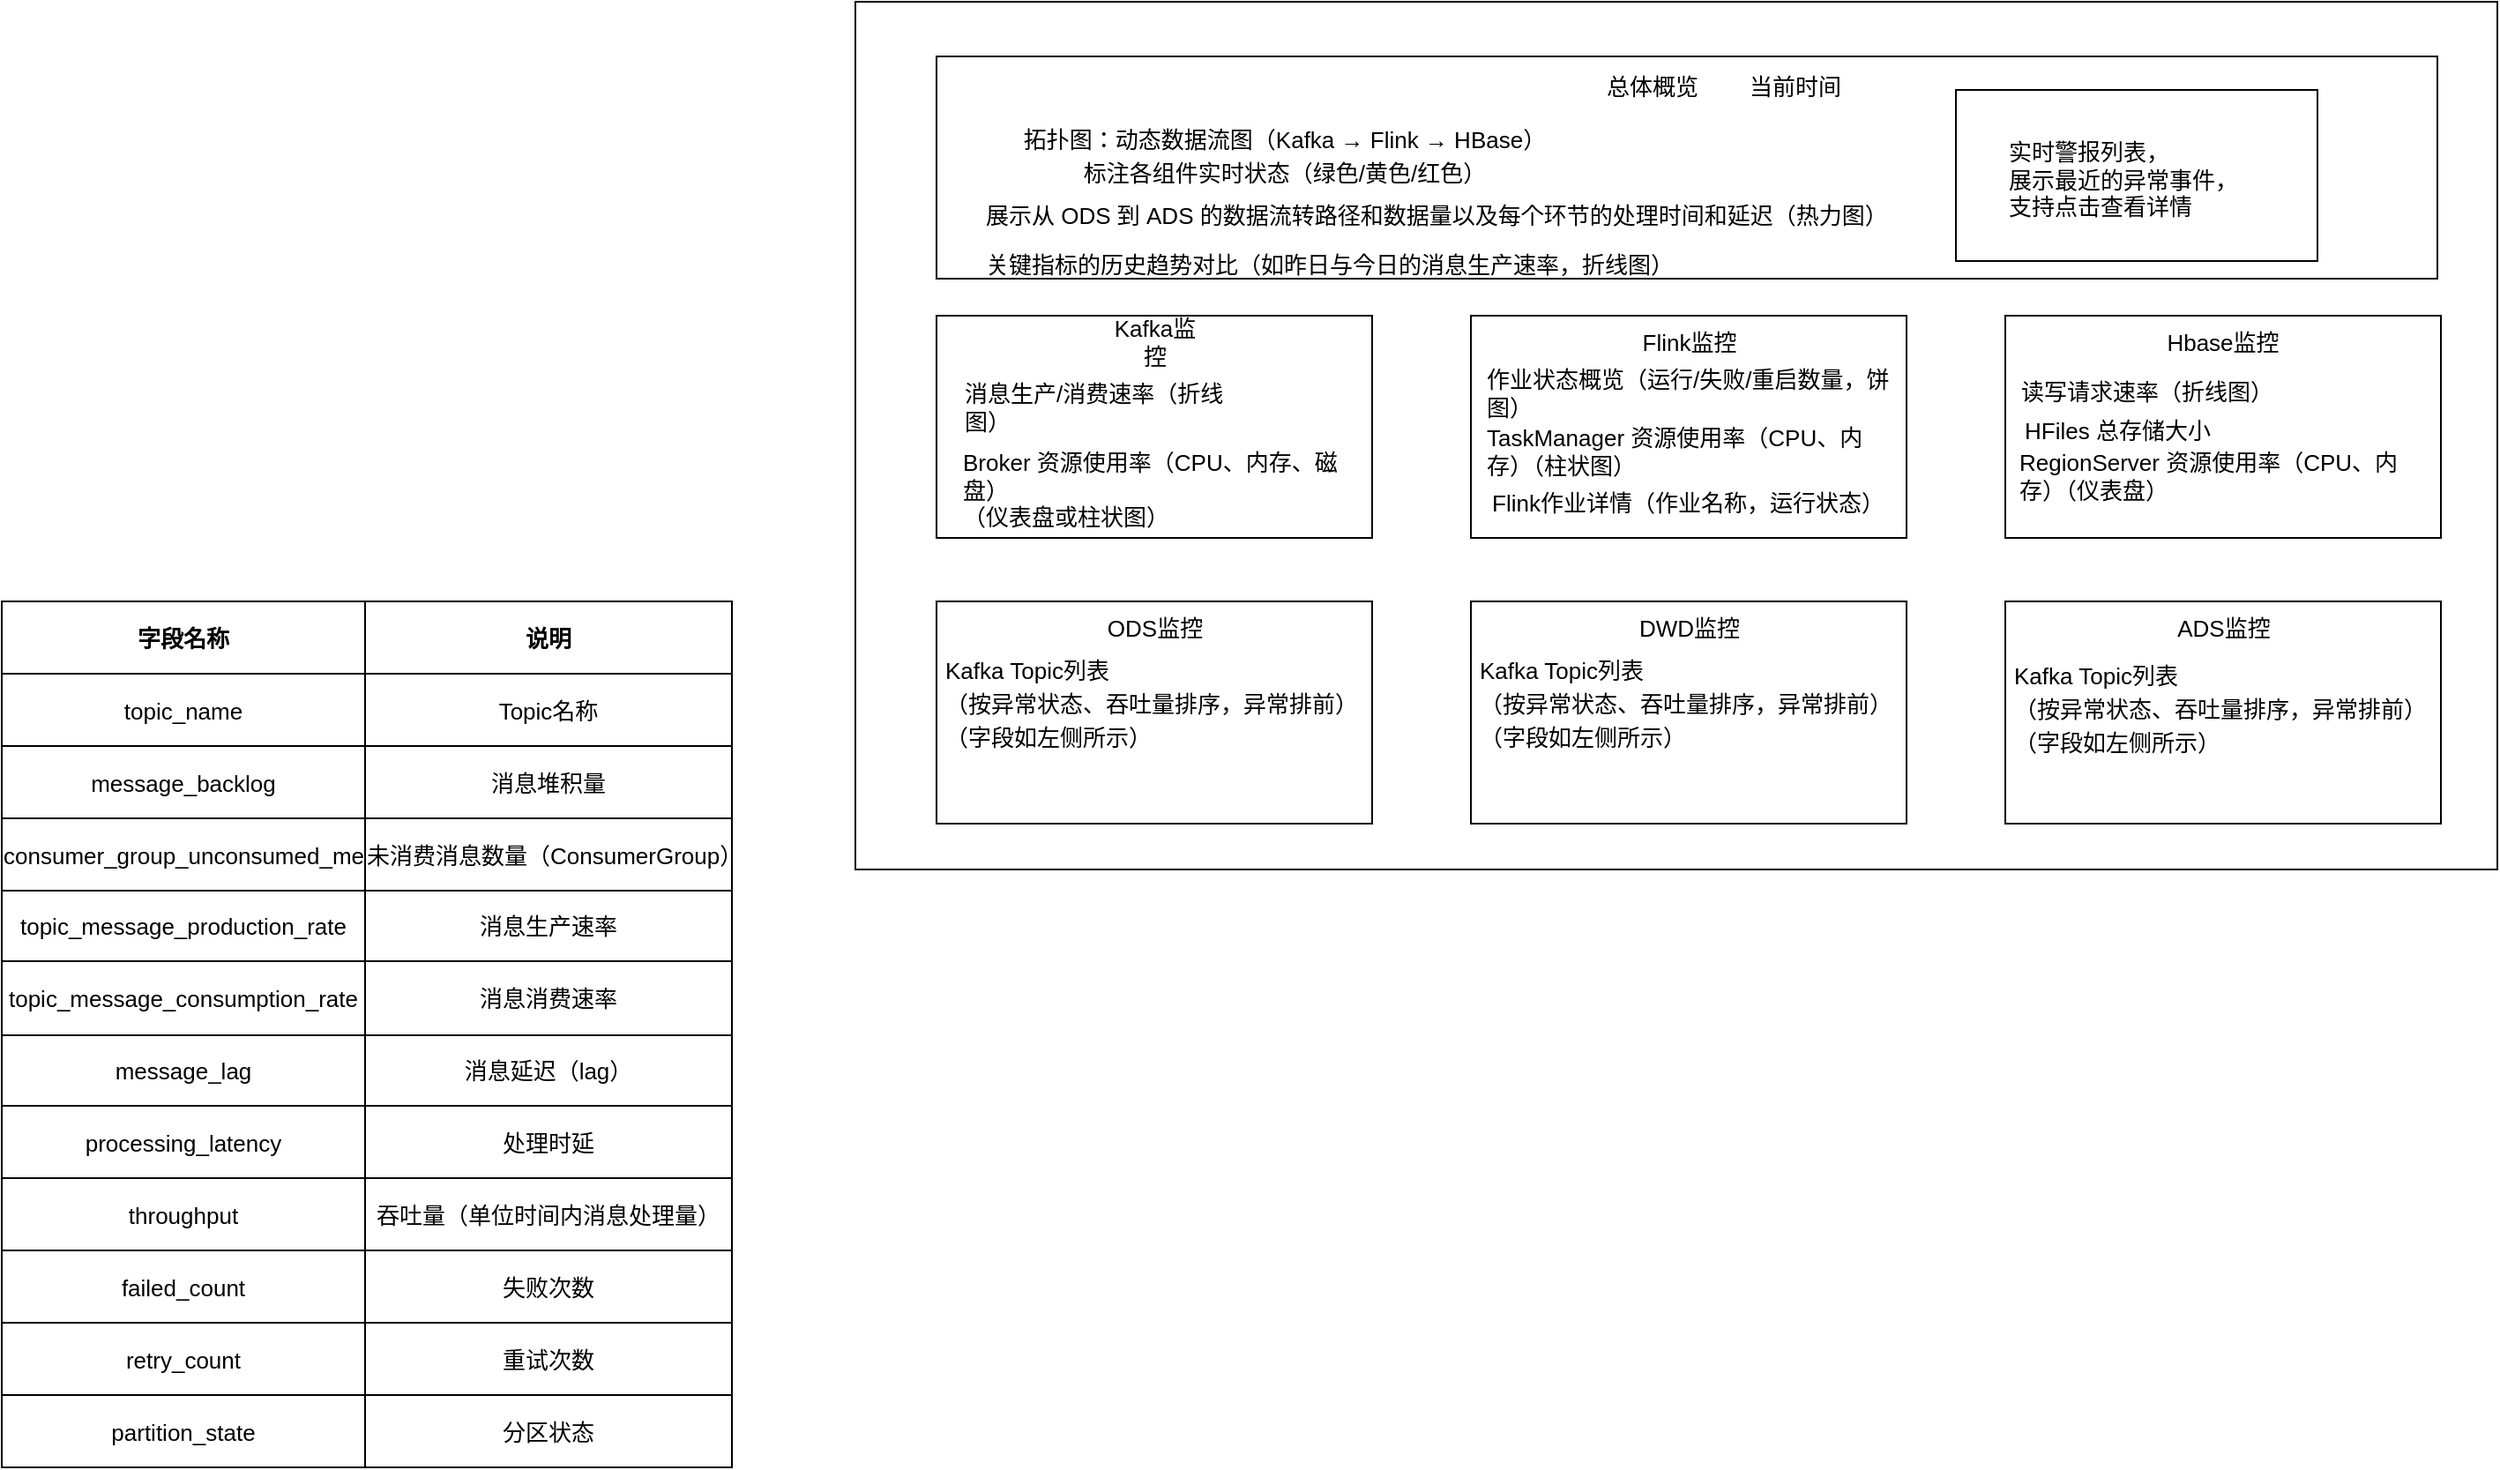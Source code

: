 <mxfile version="26.2.13">
  <diagram name="第 1 页" id="kWejNIPbKHjDVxwTZ3mn">
    <mxGraphModel dx="1608" dy="500" grid="0" gridSize="10" guides="1" tooltips="1" connect="1" arrows="1" fold="1" page="0" pageScale="1" pageWidth="2339" pageHeight="3300" math="0" shadow="0">
      <root>
        <mxCell id="0" />
        <mxCell id="1" parent="0" />
        <mxCell id="vsGhJ9RgZlFC4HlwUPf6-166" value="" style="rounded=0;whiteSpace=wrap;html=1;fillColor=none;" vertex="1" parent="1">
          <mxGeometry x="89" y="368" width="931" height="492" as="geometry" />
        </mxCell>
        <mxCell id="vsGhJ9RgZlFC4HlwUPf6-6" value="" style="rounded=0;whiteSpace=wrap;html=1;fontFamily=Helvetica;fontSize=13;" vertex="1" parent="1">
          <mxGeometry x="135" y="546" width="247" height="126" as="geometry" />
        </mxCell>
        <mxCell id="vsGhJ9RgZlFC4HlwUPf6-7" value="Kafka监控" style="text;html=1;align=center;verticalAlign=middle;whiteSpace=wrap;rounded=0;fontFamily=Helvetica;fontSize=13;" vertex="1" parent="1">
          <mxGeometry x="228.5" y="546" width="60" height="30" as="geometry" />
        </mxCell>
        <mxCell id="vsGhJ9RgZlFC4HlwUPf6-24" value="&lt;div&gt;消息生产/消费速率（折线图）&lt;/div&gt;" style="text;whiteSpace=wrap;html=1;fontFamily=Helvetica;fontSize=13;" vertex="1" parent="1">
          <mxGeometry x="149" y="576" width="162" height="24.67" as="geometry" />
        </mxCell>
        <mxCell id="vsGhJ9RgZlFC4HlwUPf6-26" value="&lt;div&gt;Broker 资源使用率（CPU、内存、磁盘）&lt;/div&gt;&lt;div&gt;（&lt;span style=&quot;background-color: transparent; color: light-dark(rgb(0, 0, 0), rgb(255, 255, 255));&quot;&gt;仪表盘或柱状图）&lt;/span&gt;&lt;/div&gt;" style="text;whiteSpace=wrap;html=1;fontFamily=Helvetica;fontSize=13;" vertex="1" parent="1">
          <mxGeometry x="147.5" y="615" width="222" height="29" as="geometry" />
        </mxCell>
        <mxCell id="vsGhJ9RgZlFC4HlwUPf6-30" value="" style="rounded=0;whiteSpace=wrap;html=1;fontFamily=Helvetica;fontSize=13;" vertex="1" parent="1">
          <mxGeometry x="438" y="546" width="247" height="126" as="geometry" />
        </mxCell>
        <mxCell id="vsGhJ9RgZlFC4HlwUPf6-31" value="Flink监控" style="text;html=1;align=center;verticalAlign=middle;whiteSpace=wrap;rounded=0;fontFamily=Helvetica;fontSize=13;" vertex="1" parent="1">
          <mxGeometry x="531.5" y="546" width="60" height="30" as="geometry" />
        </mxCell>
        <mxCell id="vsGhJ9RgZlFC4HlwUPf6-32" value="作业状态概览（运行/失败/重启数量，饼图）" style="text;whiteSpace=wrap;html=1;fontFamily=Helvetica;fontSize=13;" vertex="1" parent="1">
          <mxGeometry x="445" y="568" width="233" height="25.67" as="geometry" />
        </mxCell>
        <mxCell id="vsGhJ9RgZlFC4HlwUPf6-34" value="TaskManager 资源使用率（CPU、内存）（柱状图）" style="text;whiteSpace=wrap;html=1;fontFamily=Helvetica;fontSize=13;" vertex="1" parent="1">
          <mxGeometry x="445" y="600.67" width="230" height="29" as="geometry" />
        </mxCell>
        <mxCell id="vsGhJ9RgZlFC4HlwUPf6-36" value="" style="rounded=0;whiteSpace=wrap;html=1;fontFamily=Helvetica;fontSize=13;" vertex="1" parent="1">
          <mxGeometry x="741" y="546" width="247" height="126" as="geometry" />
        </mxCell>
        <mxCell id="vsGhJ9RgZlFC4HlwUPf6-37" value="Hbase监控" style="text;html=1;align=center;verticalAlign=middle;whiteSpace=wrap;rounded=0;fontFamily=Helvetica;fontSize=13;" vertex="1" parent="1">
          <mxGeometry x="830.25" y="546" width="68.5" height="30" as="geometry" />
        </mxCell>
        <mxCell id="vsGhJ9RgZlFC4HlwUPf6-38" value="&lt;div&gt;读写请求速率（折线图）&lt;/div&gt;" style="text;whiteSpace=wrap;html=1;fontFamily=Helvetica;fontSize=13;" vertex="1" parent="1">
          <mxGeometry x="748" y="575" width="233" height="25.67" as="geometry" />
        </mxCell>
        <mxCell id="vsGhJ9RgZlFC4HlwUPf6-40" value="&lt;div&gt;RegionServer 资源使用率（CPU、内存）（仪表盘）&lt;/div&gt;" style="text;whiteSpace=wrap;html=1;fontFamily=Helvetica;fontSize=13;" vertex="1" parent="1">
          <mxGeometry x="747" y="615" width="230" height="29" as="geometry" />
        </mxCell>
        <mxCell id="vsGhJ9RgZlFC4HlwUPf6-41" value="" style="rounded=0;whiteSpace=wrap;html=1;fontFamily=Helvetica;fontSize=13;" vertex="1" parent="1">
          <mxGeometry x="135" y="399" width="851" height="126" as="geometry" />
        </mxCell>
        <mxCell id="vsGhJ9RgZlFC4HlwUPf6-42" value="&lt;div&gt;总体概览&lt;/div&gt;" style="text;whiteSpace=wrap;html=1;align=center;fontFamily=Helvetica;fontSize=13;" vertex="1" parent="1">
          <mxGeometry x="488" y="402" width="106" height="28" as="geometry" />
        </mxCell>
        <mxCell id="vsGhJ9RgZlFC4HlwUPf6-43" value="&lt;div&gt;当前时间&lt;/div&gt;" style="text;whiteSpace=wrap;html=1;fontFamily=Helvetica;fontSize=13;" vertex="1" parent="1">
          <mxGeometry x="594" y="402" width="65" height="27" as="geometry" />
        </mxCell>
        <mxCell id="vsGhJ9RgZlFC4HlwUPf6-45" value="" style="rounded=0;whiteSpace=wrap;html=1;fontFamily=Helvetica;fontSize=13;" vertex="1" parent="1">
          <mxGeometry x="713" y="418" width="205" height="97" as="geometry" />
        </mxCell>
        <mxCell id="vsGhJ9RgZlFC4HlwUPf6-46" value="&lt;div&gt;实时警报列表，&lt;/div&gt;&lt;div&gt;展示最近的异常事件，&lt;/div&gt;&lt;div&gt;支持点击查看详情&lt;/div&gt;" style="text;whiteSpace=wrap;html=1;fontFamily=Helvetica;fontSize=13;" vertex="1" parent="1">
          <mxGeometry x="741" y="439" width="142" height="49" as="geometry" />
        </mxCell>
        <mxCell id="vsGhJ9RgZlFC4HlwUPf6-50" value="&lt;div style=&quot;line-height: 19px; white-space-collapse: preserve;&quot;&gt;拓扑图​​：动态数据流图（Kafka → Flink → HBase）&lt;/div&gt;&lt;div style=&quot;line-height: 19px; white-space-collapse: preserve;&quot;&gt;标注各组件实时状态（绿色/黄色/红色）&lt;/div&gt;" style="text;html=1;align=center;verticalAlign=middle;resizable=0;points=[];autosize=1;strokeColor=none;fillColor=none;fontColor=default;labelBackgroundColor=none;fontFamily=Helvetica;fontSize=13;" vertex="1" parent="1">
          <mxGeometry x="175" y="430" width="314" height="50" as="geometry" />
        </mxCell>
        <mxCell id="vsGhJ9RgZlFC4HlwUPf6-51" value="&lt;div style=&quot;line-height: 19px; white-space: pre;&quot;&gt;&lt;div&gt;展示从 ODS 到 ADS 的数据流转路径和数据量以及&lt;span style=&quot;background-color: transparent; color: light-dark(rgb(0, 0, 0), rgb(255, 255, 255));&quot;&gt;每个环节的处理时间和延迟（热力图）&lt;/span&gt;&lt;/div&gt;&lt;/div&gt;" style="text;whiteSpace=wrap;html=1;fontColor=default;labelBackgroundColor=none;fontFamily=Helvetica;fontSize=13;" vertex="1" parent="1">
          <mxGeometry x="161" y="473" width="311" height="32.67" as="geometry" />
        </mxCell>
        <mxCell id="vsGhJ9RgZlFC4HlwUPf6-59" value="" style="rounded=0;whiteSpace=wrap;html=1;fontFamily=Helvetica;fontSize=13;" vertex="1" parent="1">
          <mxGeometry x="135" y="708" width="247" height="126" as="geometry" />
        </mxCell>
        <mxCell id="vsGhJ9RgZlFC4HlwUPf6-60" value="ODS监控" style="text;html=1;align=center;verticalAlign=middle;whiteSpace=wrap;rounded=0;fontFamily=Helvetica;fontSize=13;" vertex="1" parent="1">
          <mxGeometry x="228.5" y="708" width="60" height="30" as="geometry" />
        </mxCell>
        <mxCell id="vsGhJ9RgZlFC4HlwUPf6-61" value="&lt;div style=&quot;line-height: 19px; white-space: pre;&quot;&gt;Kafka Topic列表&lt;/div&gt;&lt;div style=&quot;line-height: 19px; white-space: pre;&quot;&gt;（按异常状态、吞吐量排序，异常排前）&lt;/div&gt;&lt;div style=&quot;line-height: 19px; white-space: pre;&quot;&gt;（字段如左侧所示）&lt;/div&gt;" style="text;whiteSpace=wrap;html=1;fontColor=default;labelBackgroundColor=none;fontFamily=Helvetica;fontSize=13;" vertex="1" parent="1">
          <mxGeometry x="138" y="731" width="247.5" height="25" as="geometry" />
        </mxCell>
        <mxCell id="vsGhJ9RgZlFC4HlwUPf6-65" value="" style="rounded=0;whiteSpace=wrap;html=1;fontFamily=Helvetica;fontSize=13;" vertex="1" parent="1">
          <mxGeometry x="438" y="708" width="247" height="126" as="geometry" />
        </mxCell>
        <mxCell id="vsGhJ9RgZlFC4HlwUPf6-66" value="DWD监控" style="text;html=1;align=center;verticalAlign=middle;whiteSpace=wrap;rounded=0;fontFamily=Helvetica;fontSize=13;" vertex="1" parent="1">
          <mxGeometry x="531.5" y="708" width="60" height="30" as="geometry" />
        </mxCell>
        <mxCell id="vsGhJ9RgZlFC4HlwUPf6-70" value="" style="rounded=0;whiteSpace=wrap;html=1;fontFamily=Helvetica;fontSize=13;" vertex="1" parent="1">
          <mxGeometry x="741" y="708" width="247" height="126" as="geometry" />
        </mxCell>
        <mxCell id="vsGhJ9RgZlFC4HlwUPf6-71" value="ADS监控" style="text;html=1;align=center;verticalAlign=middle;whiteSpace=wrap;rounded=0;fontFamily=Helvetica;fontSize=13;" vertex="1" parent="1">
          <mxGeometry x="834.5" y="708" width="60" height="30" as="geometry" />
        </mxCell>
        <mxCell id="vsGhJ9RgZlFC4HlwUPf6-76" value="&lt;div&gt;关键指标的历史趋势对比（如昨日与今日的消息生产速率，折线图）&lt;/div&gt;" style="text;whiteSpace=wrap;html=1;fontSize=13;fontFamily=Helvetica;" vertex="1" parent="1">
          <mxGeometry x="161" y="503" width="524" height="36" as="geometry" />
        </mxCell>
        <mxCell id="vsGhJ9RgZlFC4HlwUPf6-115" value="" style="shape=table;startSize=0;container=1;collapsible=0;childLayout=tableLayout;fontFamily=Helvetica;fontSize=13;" vertex="1" parent="1">
          <mxGeometry x="-395" y="708" width="414" height="491" as="geometry" />
        </mxCell>
        <mxCell id="vsGhJ9RgZlFC4HlwUPf6-116" value="" style="shape=tableRow;horizontal=0;startSize=0;swimlaneHead=0;swimlaneBody=0;strokeColor=inherit;top=0;left=0;bottom=0;right=0;collapsible=0;dropTarget=0;fillColor=none;points=[[0,0.5],[1,0.5]];portConstraint=eastwest;fontFamily=Helvetica;fontSize=13;" vertex="1" parent="vsGhJ9RgZlFC4HlwUPf6-115">
          <mxGeometry width="414" height="41" as="geometry" />
        </mxCell>
        <mxCell id="vsGhJ9RgZlFC4HlwUPf6-117" value="&lt;div style=&quot;text-align: start;&quot; data-hash=&quot;e996419dedc2f1ffd96e7a0e808127d0&quot; data-version=&quot;3.0.0&quot;&gt;&lt;/div&gt;&lt;div style=&quot;text-align: start;&quot; class=&quot;document&quot;&gt;&lt;div class=&quot;section&quot;&gt;&lt;p style=&quot;margin: 0pt; text-align: center;&quot; class=&quot;paragraph text-align-type-center&quot;&gt;&lt;span style=&quot;font-weight: bold; letter-spacing: 0pt; vertical-align: baseline;&quot; data-font-family=&quot;宋体&quot;&gt;字段名称&lt;/span&gt;&lt;/p&gt;&lt;/div&gt;&lt;/div&gt;" style="shape=partialRectangle;html=1;whiteSpace=wrap;connectable=0;strokeColor=inherit;overflow=hidden;fillColor=none;top=0;left=0;bottom=0;right=0;pointerEvents=1;fontFamily=Helvetica;fontSize=13;" vertex="1" parent="vsGhJ9RgZlFC4HlwUPf6-116">
          <mxGeometry width="206" height="41" as="geometry">
            <mxRectangle width="206" height="41" as="alternateBounds" />
          </mxGeometry>
        </mxCell>
        <mxCell id="vsGhJ9RgZlFC4HlwUPf6-118" value="&lt;font&gt;&lt;span&gt;&lt;b&gt;说明&lt;/b&gt;&lt;/span&gt;&lt;/font&gt;" style="shape=partialRectangle;html=1;whiteSpace=wrap;connectable=0;strokeColor=inherit;overflow=hidden;fillColor=none;top=0;left=0;bottom=0;right=0;pointerEvents=1;fontFamily=Helvetica;fontSize=13;" vertex="1" parent="vsGhJ9RgZlFC4HlwUPf6-116">
          <mxGeometry x="206" width="208" height="41" as="geometry">
            <mxRectangle width="208" height="41" as="alternateBounds" />
          </mxGeometry>
        </mxCell>
        <mxCell id="vsGhJ9RgZlFC4HlwUPf6-120" value="" style="shape=tableRow;horizontal=0;startSize=0;swimlaneHead=0;swimlaneBody=0;strokeColor=inherit;top=0;left=0;bottom=0;right=0;collapsible=0;dropTarget=0;fillColor=none;points=[[0,0.5],[1,0.5]];portConstraint=eastwest;fontFamily=Helvetica;fontSize=13;" vertex="1" parent="vsGhJ9RgZlFC4HlwUPf6-115">
          <mxGeometry y="41" width="414" height="41" as="geometry" />
        </mxCell>
        <mxCell id="vsGhJ9RgZlFC4HlwUPf6-121" value="&lt;span style=&quot;text-align: left; white-space: pre; background-color: rgb(255, 255, 255);&quot;&gt;topic_name&lt;/span&gt;" style="shape=partialRectangle;html=1;whiteSpace=wrap;connectable=0;strokeColor=inherit;overflow=hidden;fillColor=none;top=0;left=0;bottom=0;right=0;pointerEvents=1;fontFamily=Helvetica;fontSize=13;" vertex="1" parent="vsGhJ9RgZlFC4HlwUPf6-120">
          <mxGeometry width="206" height="41" as="geometry">
            <mxRectangle width="206" height="41" as="alternateBounds" />
          </mxGeometry>
        </mxCell>
        <mxCell id="vsGhJ9RgZlFC4HlwUPf6-122" value="&lt;span style=&quot;text-align: left; white-space: pre; background-color: rgb(255, 255, 255);&quot;&gt;Topic名称&lt;/span&gt;" style="shape=partialRectangle;html=1;whiteSpace=wrap;connectable=0;strokeColor=inherit;overflow=hidden;fillColor=none;top=0;left=0;bottom=0;right=0;pointerEvents=1;fontFamily=Helvetica;fontSize=13;" vertex="1" parent="vsGhJ9RgZlFC4HlwUPf6-120">
          <mxGeometry x="206" width="208" height="41" as="geometry">
            <mxRectangle width="208" height="41" as="alternateBounds" />
          </mxGeometry>
        </mxCell>
        <mxCell id="vsGhJ9RgZlFC4HlwUPf6-124" value="" style="shape=tableRow;horizontal=0;startSize=0;swimlaneHead=0;swimlaneBody=0;strokeColor=inherit;top=0;left=0;bottom=0;right=0;collapsible=0;dropTarget=0;fillColor=none;points=[[0,0.5],[1,0.5]];portConstraint=eastwest;fontFamily=Helvetica;fontSize=13;" vertex="1" parent="vsGhJ9RgZlFC4HlwUPf6-115">
          <mxGeometry y="82" width="414" height="41" as="geometry" />
        </mxCell>
        <mxCell id="vsGhJ9RgZlFC4HlwUPf6-125" value="&lt;span style=&quot;text-align: left; white-space: pre; background-color: rgb(255, 255, 255);&quot;&gt;message_backlog&lt;/span&gt;" style="shape=partialRectangle;html=1;whiteSpace=wrap;connectable=0;strokeColor=inherit;overflow=hidden;fillColor=none;top=0;left=0;bottom=0;right=0;pointerEvents=1;fontFamily=Helvetica;fontSize=13;" vertex="1" parent="vsGhJ9RgZlFC4HlwUPf6-124">
          <mxGeometry width="206" height="41" as="geometry">
            <mxRectangle width="206" height="41" as="alternateBounds" />
          </mxGeometry>
        </mxCell>
        <mxCell id="vsGhJ9RgZlFC4HlwUPf6-126" value="&lt;span style=&quot;text-align: left; white-space: pre; background-color: rgb(255, 255, 255);&quot;&gt;消息堆积量&lt;/span&gt;" style="shape=partialRectangle;html=1;whiteSpace=wrap;connectable=0;strokeColor=inherit;overflow=hidden;fillColor=none;top=0;left=0;bottom=0;right=0;pointerEvents=1;fontFamily=Helvetica;fontSize=13;" vertex="1" parent="vsGhJ9RgZlFC4HlwUPf6-124">
          <mxGeometry x="206" width="208" height="41" as="geometry">
            <mxRectangle width="208" height="41" as="alternateBounds" />
          </mxGeometry>
        </mxCell>
        <mxCell id="vsGhJ9RgZlFC4HlwUPf6-128" value="" style="shape=tableRow;horizontal=0;startSize=0;swimlaneHead=0;swimlaneBody=0;strokeColor=inherit;top=0;left=0;bottom=0;right=0;collapsible=0;dropTarget=0;fillColor=none;points=[[0,0.5],[1,0.5]];portConstraint=eastwest;fontFamily=Helvetica;fontSize=13;" vertex="1" parent="vsGhJ9RgZlFC4HlwUPf6-115">
          <mxGeometry y="123" width="414" height="41" as="geometry" />
        </mxCell>
        <mxCell id="vsGhJ9RgZlFC4HlwUPf6-129" value="&lt;span style=&quot;text-align: left; white-space: pre; background-color: rgb(255, 255, 255);&quot;&gt;consumer_group_unconsumed_messages&lt;/span&gt;" style="shape=partialRectangle;html=1;whiteSpace=wrap;connectable=0;strokeColor=inherit;overflow=hidden;fillColor=none;top=0;left=0;bottom=0;right=0;pointerEvents=1;fontFamily=Helvetica;fontSize=13;" vertex="1" parent="vsGhJ9RgZlFC4HlwUPf6-128">
          <mxGeometry width="206" height="41" as="geometry">
            <mxRectangle width="206" height="41" as="alternateBounds" />
          </mxGeometry>
        </mxCell>
        <mxCell id="vsGhJ9RgZlFC4HlwUPf6-130" value="&lt;span style=&quot;text-align: left; white-space: pre; background-color: rgb(255, 255, 255);&quot;&gt;未消费消息数量（ConsumerGroup）&lt;/span&gt;" style="shape=partialRectangle;html=1;whiteSpace=wrap;connectable=0;strokeColor=inherit;overflow=hidden;fillColor=none;top=0;left=0;bottom=0;right=0;pointerEvents=1;fontFamily=Helvetica;fontSize=13;" vertex="1" parent="vsGhJ9RgZlFC4HlwUPf6-128">
          <mxGeometry x="206" width="208" height="41" as="geometry">
            <mxRectangle width="208" height="41" as="alternateBounds" />
          </mxGeometry>
        </mxCell>
        <mxCell id="vsGhJ9RgZlFC4HlwUPf6-132" value="" style="shape=tableRow;horizontal=0;startSize=0;swimlaneHead=0;swimlaneBody=0;strokeColor=inherit;top=0;left=0;bottom=0;right=0;collapsible=0;dropTarget=0;fillColor=none;points=[[0,0.5],[1,0.5]];portConstraint=eastwest;fontFamily=Helvetica;fontSize=13;" vertex="1" parent="vsGhJ9RgZlFC4HlwUPf6-115">
          <mxGeometry y="164" width="414" height="40" as="geometry" />
        </mxCell>
        <mxCell id="vsGhJ9RgZlFC4HlwUPf6-133" value="&lt;span style=&quot;text-align: left; white-space: pre; background-color: rgb(255, 255, 255);&quot;&gt;topic_message_production_rate&lt;/span&gt;" style="shape=partialRectangle;html=1;whiteSpace=wrap;connectable=0;strokeColor=inherit;overflow=hidden;fillColor=none;top=0;left=0;bottom=0;right=0;pointerEvents=1;fontFamily=Helvetica;fontSize=13;" vertex="1" parent="vsGhJ9RgZlFC4HlwUPf6-132">
          <mxGeometry width="206" height="40" as="geometry">
            <mxRectangle width="206" height="40" as="alternateBounds" />
          </mxGeometry>
        </mxCell>
        <mxCell id="vsGhJ9RgZlFC4HlwUPf6-134" value="&lt;span style=&quot;text-align: left; white-space: pre; background-color: rgb(255, 255, 255);&quot;&gt;消息生产速率&lt;/span&gt;" style="shape=partialRectangle;html=1;whiteSpace=wrap;connectable=0;strokeColor=inherit;overflow=hidden;fillColor=none;top=0;left=0;bottom=0;right=0;pointerEvents=1;fontFamily=Helvetica;fontSize=13;" vertex="1" parent="vsGhJ9RgZlFC4HlwUPf6-132">
          <mxGeometry x="206" width="208" height="40" as="geometry">
            <mxRectangle width="208" height="40" as="alternateBounds" />
          </mxGeometry>
        </mxCell>
        <mxCell id="vsGhJ9RgZlFC4HlwUPf6-136" value="" style="shape=tableRow;horizontal=0;startSize=0;swimlaneHead=0;swimlaneBody=0;strokeColor=inherit;top=0;left=0;bottom=0;right=0;collapsible=0;dropTarget=0;fillColor=none;points=[[0,0.5],[1,0.5]];portConstraint=eastwest;fontFamily=Helvetica;fontSize=13;" vertex="1" parent="vsGhJ9RgZlFC4HlwUPf6-115">
          <mxGeometry y="204" width="414" height="42" as="geometry" />
        </mxCell>
        <mxCell id="vsGhJ9RgZlFC4HlwUPf6-137" value="&lt;span style=&quot;text-align: left; white-space: pre; background-color: rgb(255, 255, 255);&quot;&gt;topic_message_consumption_rate&lt;/span&gt;" style="shape=partialRectangle;html=1;whiteSpace=wrap;connectable=0;strokeColor=inherit;overflow=hidden;fillColor=none;top=0;left=0;bottom=0;right=0;pointerEvents=1;fontFamily=Helvetica;fontSize=13;" vertex="1" parent="vsGhJ9RgZlFC4HlwUPf6-136">
          <mxGeometry width="206" height="42" as="geometry">
            <mxRectangle width="206" height="42" as="alternateBounds" />
          </mxGeometry>
        </mxCell>
        <mxCell id="vsGhJ9RgZlFC4HlwUPf6-138" value="&lt;span style=&quot;text-align: left; white-space: pre; background-color: rgb(255, 255, 255);&quot;&gt;消息消费速率&lt;/span&gt;" style="shape=partialRectangle;html=1;whiteSpace=wrap;connectable=0;strokeColor=inherit;overflow=hidden;fillColor=none;top=0;left=0;bottom=0;right=0;pointerEvents=1;fontFamily=Helvetica;fontSize=13;" vertex="1" parent="vsGhJ9RgZlFC4HlwUPf6-136">
          <mxGeometry x="206" width="208" height="42" as="geometry">
            <mxRectangle width="208" height="42" as="alternateBounds" />
          </mxGeometry>
        </mxCell>
        <mxCell id="vsGhJ9RgZlFC4HlwUPf6-140" value="" style="shape=tableRow;horizontal=0;startSize=0;swimlaneHead=0;swimlaneBody=0;strokeColor=inherit;top=0;left=0;bottom=0;right=0;collapsible=0;dropTarget=0;fillColor=none;points=[[0,0.5],[1,0.5]];portConstraint=eastwest;fontFamily=Helvetica;fontSize=13;" vertex="1" parent="vsGhJ9RgZlFC4HlwUPf6-115">
          <mxGeometry y="246" width="414" height="40" as="geometry" />
        </mxCell>
        <mxCell id="vsGhJ9RgZlFC4HlwUPf6-141" value="&lt;span style=&quot;text-align: left; white-space: pre; background-color: rgb(255, 255, 255);&quot;&gt;message_lag&lt;/span&gt;" style="shape=partialRectangle;html=1;whiteSpace=wrap;connectable=0;strokeColor=inherit;overflow=hidden;fillColor=none;top=0;left=0;bottom=0;right=0;pointerEvents=1;fontFamily=Helvetica;fontSize=13;" vertex="1" parent="vsGhJ9RgZlFC4HlwUPf6-140">
          <mxGeometry width="206" height="40" as="geometry">
            <mxRectangle width="206" height="40" as="alternateBounds" />
          </mxGeometry>
        </mxCell>
        <mxCell id="vsGhJ9RgZlFC4HlwUPf6-142" value="&lt;span style=&quot;text-align: left; white-space: pre; background-color: rgb(255, 255, 255);&quot;&gt;消息延迟（lag）&lt;/span&gt;" style="shape=partialRectangle;html=1;whiteSpace=wrap;connectable=0;strokeColor=inherit;overflow=hidden;fillColor=none;top=0;left=0;bottom=0;right=0;pointerEvents=1;fontFamily=Helvetica;fontSize=13;" vertex="1" parent="vsGhJ9RgZlFC4HlwUPf6-140">
          <mxGeometry x="206" width="208" height="40" as="geometry">
            <mxRectangle width="208" height="40" as="alternateBounds" />
          </mxGeometry>
        </mxCell>
        <mxCell id="vsGhJ9RgZlFC4HlwUPf6-144" value="" style="shape=tableRow;horizontal=0;startSize=0;swimlaneHead=0;swimlaneBody=0;strokeColor=inherit;top=0;left=0;bottom=0;right=0;collapsible=0;dropTarget=0;fillColor=none;points=[[0,0.5],[1,0.5]];portConstraint=eastwest;fontFamily=Helvetica;fontSize=13;" vertex="1" parent="vsGhJ9RgZlFC4HlwUPf6-115">
          <mxGeometry y="286" width="414" height="41" as="geometry" />
        </mxCell>
        <mxCell id="vsGhJ9RgZlFC4HlwUPf6-145" value="&lt;span style=&quot;text-align: left; white-space: pre; background-color: rgb(255, 255, 255);&quot;&gt;processing_latency&lt;/span&gt;" style="shape=partialRectangle;html=1;whiteSpace=wrap;connectable=0;strokeColor=inherit;overflow=hidden;fillColor=none;top=0;left=0;bottom=0;right=0;pointerEvents=1;fontFamily=Helvetica;fontSize=13;" vertex="1" parent="vsGhJ9RgZlFC4HlwUPf6-144">
          <mxGeometry width="206" height="41" as="geometry">
            <mxRectangle width="206" height="41" as="alternateBounds" />
          </mxGeometry>
        </mxCell>
        <mxCell id="vsGhJ9RgZlFC4HlwUPf6-146" value="&lt;span style=&quot;text-align: left; white-space: pre; background-color: rgb(255, 255, 255);&quot;&gt;处理时延&lt;/span&gt;" style="shape=partialRectangle;html=1;whiteSpace=wrap;connectable=0;strokeColor=inherit;overflow=hidden;fillColor=none;top=0;left=0;bottom=0;right=0;pointerEvents=1;fontFamily=Helvetica;fontSize=13;" vertex="1" parent="vsGhJ9RgZlFC4HlwUPf6-144">
          <mxGeometry x="206" width="208" height="41" as="geometry">
            <mxRectangle width="208" height="41" as="alternateBounds" />
          </mxGeometry>
        </mxCell>
        <mxCell id="vsGhJ9RgZlFC4HlwUPf6-148" value="" style="shape=tableRow;horizontal=0;startSize=0;swimlaneHead=0;swimlaneBody=0;strokeColor=inherit;top=0;left=0;bottom=0;right=0;collapsible=0;dropTarget=0;fillColor=none;points=[[0,0.5],[1,0.5]];portConstraint=eastwest;fontFamily=Helvetica;fontSize=13;" vertex="1" parent="vsGhJ9RgZlFC4HlwUPf6-115">
          <mxGeometry y="327" width="414" height="41" as="geometry" />
        </mxCell>
        <mxCell id="vsGhJ9RgZlFC4HlwUPf6-149" value="&lt;span style=&quot;text-align: left; white-space: pre; background-color: rgb(255, 255, 255);&quot;&gt;throughput&lt;/span&gt;" style="shape=partialRectangle;html=1;whiteSpace=wrap;connectable=0;strokeColor=inherit;overflow=hidden;fillColor=none;top=0;left=0;bottom=0;right=0;pointerEvents=1;fontFamily=Helvetica;fontSize=13;" vertex="1" parent="vsGhJ9RgZlFC4HlwUPf6-148">
          <mxGeometry width="206" height="41" as="geometry">
            <mxRectangle width="206" height="41" as="alternateBounds" />
          </mxGeometry>
        </mxCell>
        <mxCell id="vsGhJ9RgZlFC4HlwUPf6-150" value="&lt;span style=&quot;text-align: left; white-space: pre; background-color: rgb(255, 255, 255);&quot;&gt;吞吐量（单位时间内消息处理量）&lt;/span&gt;" style="shape=partialRectangle;html=1;whiteSpace=wrap;connectable=0;strokeColor=inherit;overflow=hidden;fillColor=none;top=0;left=0;bottom=0;right=0;pointerEvents=1;fontFamily=Helvetica;fontSize=13;" vertex="1" parent="vsGhJ9RgZlFC4HlwUPf6-148">
          <mxGeometry x="206" width="208" height="41" as="geometry">
            <mxRectangle width="208" height="41" as="alternateBounds" />
          </mxGeometry>
        </mxCell>
        <mxCell id="vsGhJ9RgZlFC4HlwUPf6-152" value="" style="shape=tableRow;horizontal=0;startSize=0;swimlaneHead=0;swimlaneBody=0;strokeColor=inherit;top=0;left=0;bottom=0;right=0;collapsible=0;dropTarget=0;fillColor=none;points=[[0,0.5],[1,0.5]];portConstraint=eastwest;fontFamily=Helvetica;fontSize=13;" vertex="1" parent="vsGhJ9RgZlFC4HlwUPf6-115">
          <mxGeometry y="368" width="414" height="41" as="geometry" />
        </mxCell>
        <mxCell id="vsGhJ9RgZlFC4HlwUPf6-153" value="&lt;span style=&quot;text-align: left; white-space: pre; background-color: rgb(255, 255, 255);&quot;&gt;failed_count&lt;/span&gt;" style="shape=partialRectangle;html=1;whiteSpace=wrap;connectable=0;strokeColor=inherit;overflow=hidden;fillColor=none;top=0;left=0;bottom=0;right=0;pointerEvents=1;fontFamily=Helvetica;fontSize=13;" vertex="1" parent="vsGhJ9RgZlFC4HlwUPf6-152">
          <mxGeometry width="206" height="41" as="geometry">
            <mxRectangle width="206" height="41" as="alternateBounds" />
          </mxGeometry>
        </mxCell>
        <mxCell id="vsGhJ9RgZlFC4HlwUPf6-154" value="失败次数" style="shape=partialRectangle;html=1;whiteSpace=wrap;connectable=0;strokeColor=inherit;overflow=hidden;fillColor=none;top=0;left=0;bottom=0;right=0;pointerEvents=1;fontFamily=Helvetica;fontSize=13;" vertex="1" parent="vsGhJ9RgZlFC4HlwUPf6-152">
          <mxGeometry x="206" width="208" height="41" as="geometry">
            <mxRectangle width="208" height="41" as="alternateBounds" />
          </mxGeometry>
        </mxCell>
        <mxCell id="vsGhJ9RgZlFC4HlwUPf6-156" value="" style="shape=tableRow;horizontal=0;startSize=0;swimlaneHead=0;swimlaneBody=0;strokeColor=inherit;top=0;left=0;bottom=0;right=0;collapsible=0;dropTarget=0;fillColor=none;points=[[0,0.5],[1,0.5]];portConstraint=eastwest;fontFamily=Helvetica;fontSize=13;" vertex="1" parent="vsGhJ9RgZlFC4HlwUPf6-115">
          <mxGeometry y="409" width="414" height="41" as="geometry" />
        </mxCell>
        <mxCell id="vsGhJ9RgZlFC4HlwUPf6-157" value="&lt;span style=&quot;text-align: left; white-space: pre; background-color: rgb(255, 255, 255);&quot;&gt;retry_count&lt;/span&gt;" style="shape=partialRectangle;html=1;whiteSpace=wrap;connectable=0;strokeColor=inherit;overflow=hidden;fillColor=none;top=0;left=0;bottom=0;right=0;pointerEvents=1;fontFamily=Helvetica;fontSize=13;" vertex="1" parent="vsGhJ9RgZlFC4HlwUPf6-156">
          <mxGeometry width="206" height="41" as="geometry">
            <mxRectangle width="206" height="41" as="alternateBounds" />
          </mxGeometry>
        </mxCell>
        <mxCell id="vsGhJ9RgZlFC4HlwUPf6-158" value="重试次数" style="shape=partialRectangle;html=1;whiteSpace=wrap;connectable=0;strokeColor=inherit;overflow=hidden;fillColor=none;top=0;left=0;bottom=0;right=0;pointerEvents=1;fontFamily=Helvetica;fontSize=13;" vertex="1" parent="vsGhJ9RgZlFC4HlwUPf6-156">
          <mxGeometry x="206" width="208" height="41" as="geometry">
            <mxRectangle width="208" height="41" as="alternateBounds" />
          </mxGeometry>
        </mxCell>
        <mxCell id="vsGhJ9RgZlFC4HlwUPf6-163" style="shape=tableRow;horizontal=0;startSize=0;swimlaneHead=0;swimlaneBody=0;strokeColor=inherit;top=0;left=0;bottom=0;right=0;collapsible=0;dropTarget=0;fillColor=none;points=[[0,0.5],[1,0.5]];portConstraint=eastwest;fontFamily=Helvetica;fontSize=13;" vertex="1" parent="vsGhJ9RgZlFC4HlwUPf6-115">
          <mxGeometry y="450" width="414" height="41" as="geometry" />
        </mxCell>
        <mxCell id="vsGhJ9RgZlFC4HlwUPf6-164" value="partition_state" style="shape=partialRectangle;html=1;whiteSpace=wrap;connectable=0;strokeColor=inherit;overflow=hidden;fillColor=none;top=0;left=0;bottom=0;right=0;pointerEvents=1;fontFamily=Helvetica;fontSize=13;" vertex="1" parent="vsGhJ9RgZlFC4HlwUPf6-163">
          <mxGeometry width="206" height="41" as="geometry">
            <mxRectangle width="206" height="41" as="alternateBounds" />
          </mxGeometry>
        </mxCell>
        <mxCell id="vsGhJ9RgZlFC4HlwUPf6-165" value="分区状态" style="shape=partialRectangle;html=1;whiteSpace=wrap;connectable=0;strokeColor=inherit;overflow=hidden;fillColor=none;top=0;left=0;bottom=0;right=0;pointerEvents=1;fontFamily=Helvetica;fontSize=13;" vertex="1" parent="vsGhJ9RgZlFC4HlwUPf6-163">
          <mxGeometry x="206" width="208" height="41" as="geometry">
            <mxRectangle width="208" height="41" as="alternateBounds" />
          </mxGeometry>
        </mxCell>
        <mxCell id="vsGhJ9RgZlFC4HlwUPf6-160" value="&lt;div style=&quot;line-height: 19px; white-space: pre;&quot;&gt;Kafka Topic列表&lt;/div&gt;&lt;div style=&quot;line-height: 19px; white-space: pre;&quot;&gt;（按异常状态、吞吐量排序，异常排前）&lt;/div&gt;&lt;div style=&quot;line-height: 19px; white-space: pre;&quot;&gt;（字段如左侧所示）&lt;/div&gt;" style="text;whiteSpace=wrap;html=1;fontColor=default;labelBackgroundColor=none;fontFamily=Helvetica;fontSize=13;" vertex="1" parent="1">
          <mxGeometry x="441" y="731" width="247.5" height="25" as="geometry" />
        </mxCell>
        <mxCell id="vsGhJ9RgZlFC4HlwUPf6-161" value="&lt;div style=&quot;line-height: 19px; white-space: pre;&quot;&gt;Kafka Topic列表&lt;/div&gt;&lt;div style=&quot;line-height: 19px; white-space: pre;&quot;&gt;（按异常状态、吞吐量排序，异常排前）&lt;/div&gt;&lt;div style=&quot;line-height: 19px; white-space: pre;&quot;&gt;（字段如左侧所示）&lt;/div&gt;" style="text;whiteSpace=wrap;html=1;fontColor=default;labelBackgroundColor=none;fontFamily=Helvetica;fontSize=13;" vertex="1" parent="1">
          <mxGeometry x="744" y="734" width="247.5" height="25" as="geometry" />
        </mxCell>
        <mxCell id="vsGhJ9RgZlFC4HlwUPf6-162" value="&lt;span style=&quot;font-style: normal; font-variant-ligatures: normal; font-variant-caps: normal; font-weight: 400; letter-spacing: normal; orphans: 2; text-align: left; text-indent: 0px; text-transform: none; widows: 2; word-spacing: 0px; -webkit-text-stroke-width: 0px; white-space: normal; text-decoration-thickness: initial; text-decoration-style: initial; text-decoration-color: initial; float: none; display: inline !important;&quot;&gt;HFiles 总存储大小&lt;/span&gt;" style="text;whiteSpace=wrap;html=1;fontColor=default;labelBackgroundColor=none;fontFamily=Helvetica;fontSize=13;" vertex="1" parent="1">
          <mxGeometry x="749.5" y="597.003" width="125" height="36" as="geometry" />
        </mxCell>
        <mxCell id="vsGhJ9RgZlFC4HlwUPf6-167" value="Flink作业详情（作业名称，运行状态）" style="text;whiteSpace=wrap;html=1;fontFamily=Helvetica;fontSize=13;" vertex="1" parent="1">
          <mxGeometry x="448.25" y="638" width="233" height="25.67" as="geometry" />
        </mxCell>
      </root>
    </mxGraphModel>
  </diagram>
</mxfile>
